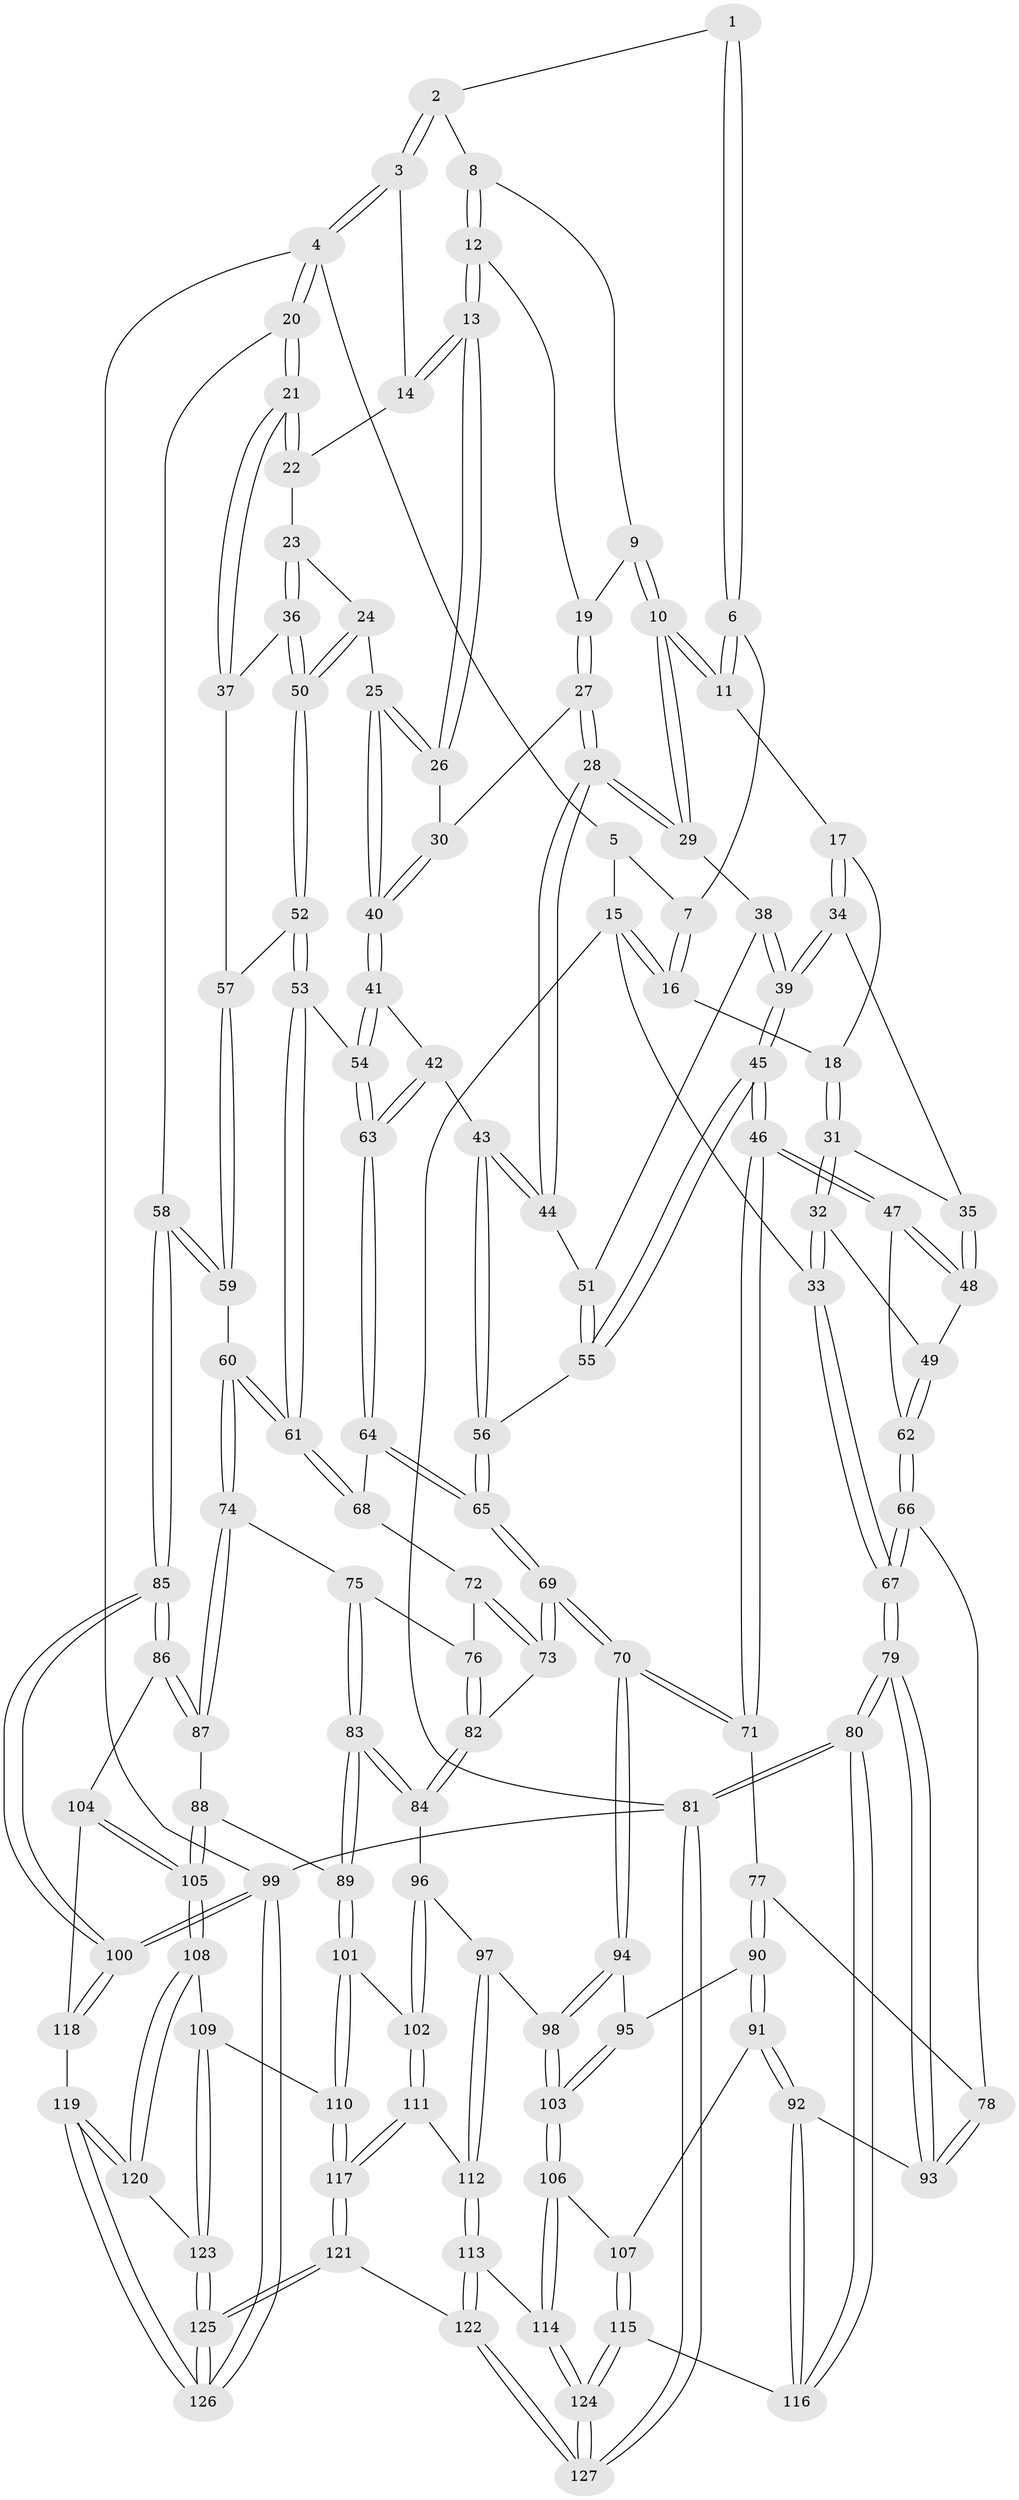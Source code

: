 // coarse degree distribution, {2: 0.07865168539325842, 3: 0.7415730337078652, 4: 0.0898876404494382, 5: 0.06741573033707865, 6: 0.02247191011235955}
// Generated by graph-tools (version 1.1) at 2025/54/03/04/25 22:54:19]
// undirected, 127 vertices, 314 edges
graph export_dot {
  node [color=gray90,style=filled];
  1 [pos="+0.296387868483004+0"];
  2 [pos="+0.4652956633227103+0"];
  3 [pos="+0.7792947730345043+0"];
  4 [pos="+1+0"];
  5 [pos="+0.16036634896857538+0"];
  6 [pos="+0.2842294433000737+0.04296552662486555"];
  7 [pos="+0.11125847082056917+0.04966091466027412"];
  8 [pos="+0.47269513616121117+0"];
  9 [pos="+0.4653527543756554+0.06273495240086796"];
  10 [pos="+0.32931284352550705+0.140912133157982"];
  11 [pos="+0.29744741628432897+0.11460739525545326"];
  12 [pos="+0.6115248290811585+0.08659548063789704"];
  13 [pos="+0.6411111137384665+0.09274852994567169"];
  14 [pos="+0.7724958125564336+0"];
  15 [pos="+0+0.03342328024220628"];
  16 [pos="+0.09133251146587322+0.09834034344762387"];
  17 [pos="+0.19615348190281887+0.14394622394302906"];
  18 [pos="+0.1026169883697031+0.11638539831283862"];
  19 [pos="+0.4928627302028715+0.08933206962110427"];
  20 [pos="+1+0.21741647189209412"];
  21 [pos="+1+0.20134556929378616"];
  22 [pos="+0.774458343052619+0"];
  23 [pos="+0.8047193958397589+0.13255580724428004"];
  24 [pos="+0.7104474481929869+0.22802325755717154"];
  25 [pos="+0.6766223205689053+0.22710401961142074"];
  26 [pos="+0.63540268499466+0.13867666227895056"];
  27 [pos="+0.5108438872314902+0.1976955555600114"];
  28 [pos="+0.4688102159501056+0.22960016329677085"];
  29 [pos="+0.3303483040908853+0.14468799195855686"];
  30 [pos="+0.523917391763401+0.19938952966418785"];
  31 [pos="+0.07788133406855956+0.22392695822222125"];
  32 [pos="+0+0.31258857462599904"];
  33 [pos="+0+0.3300916941154683"];
  34 [pos="+0.1905768343789718+0.23329328866067203"];
  35 [pos="+0.14656455096803692+0.25217490388417296"];
  36 [pos="+0.8798083871969636+0.21427405378358114"];
  37 [pos="+0.921527658387969+0.22762256939789013"];
  38 [pos="+0.31200611346615553+0.22587579902281815"];
  39 [pos="+0.2742833344162947+0.29214421285285747"];
  40 [pos="+0.6230390208120917+0.2913406980826946"];
  41 [pos="+0.6187175559644277+0.3147033094299339"];
  42 [pos="+0.4952194130463626+0.35554269467118543"];
  43 [pos="+0.49128519911786883+0.3551866615961157"];
  44 [pos="+0.4638274044197474+0.2592114229237137"];
  45 [pos="+0.27106079963511404+0.4107543395704699"];
  46 [pos="+0.24064186429840623+0.4421588303132501"];
  47 [pos="+0.21371423177410714+0.4356077393155354"];
  48 [pos="+0.1470652130710623+0.2565373180441695"];
  49 [pos="+0.0855282230918679+0.3664124519569184"];
  50 [pos="+0.7744853338303876+0.2891704657437061"];
  51 [pos="+0.39679413984734807+0.2776698678764539"];
  52 [pos="+0.7752207889460838+0.3373171748773506"];
  53 [pos="+0.7344813366706272+0.39911110256063065"];
  54 [pos="+0.6629062350318945+0.37485123760744277"];
  55 [pos="+0.33063567295386415+0.39984259075116757"];
  56 [pos="+0.43542967647602093+0.40180006984556155"];
  57 [pos="+0.8737504652098735+0.3453720006505044"];
  58 [pos="+1+0.48837797745369343"];
  59 [pos="+0.9383985174856743+0.47845634058325043"];
  60 [pos="+0.7968902842768637+0.5291321877115196"];
  61 [pos="+0.7873286799164665+0.5209347467000749"];
  62 [pos="+0.18907316948093164+0.43376439725650057"];
  63 [pos="+0.5878641110107544+0.4659667260066215"];
  64 [pos="+0.5877406291960113+0.46713821772996594"];
  65 [pos="+0.49585884576799283+0.5525063590469923"];
  66 [pos="+0+0.5939473866010585"];
  67 [pos="+0+0.6088739619737243"];
  68 [pos="+0.6664847797946701+0.5235343475030703"];
  69 [pos="+0.4826440947923454+0.6185921460705829"];
  70 [pos="+0.442432837469669+0.6453578065406499"];
  71 [pos="+0.26488265313142906+0.5492769374144457"];
  72 [pos="+0.643203581502895+0.5479017086442297"];
  73 [pos="+0.5307903675425548+0.6271451825908297"];
  74 [pos="+0.7906617769399338+0.5799652729344783"];
  75 [pos="+0.6767958155748518+0.6304098376394349"];
  76 [pos="+0.6586392734584301+0.628988141201681"];
  77 [pos="+0.20799192903827546+0.6237105317348951"];
  78 [pos="+0.13672649868805034+0.641638794452728"];
  79 [pos="+0+0.7589421551225233"];
  80 [pos="+0+1"];
  81 [pos="+0+1"];
  82 [pos="+0.5575582847602245+0.6407184404914136"];
  83 [pos="+0.6706813525523821+0.7486700084491386"];
  84 [pos="+0.6248216058779998+0.7238489402501589"];
  85 [pos="+1+0.6978307706752617"];
  86 [pos="+0.9204769007615842+0.7292059889429918"];
  87 [pos="+0.8172354532650511+0.6872926051386864"];
  88 [pos="+0.7879143319861268+0.7189422788515417"];
  89 [pos="+0.6761587569516794+0.754076183230426"];
  90 [pos="+0.2334359927425711+0.7456469010407772"];
  91 [pos="+0.21736084596111313+0.7829315355810136"];
  92 [pos="+0.15994464187332805+0.8043746867831554"];
  93 [pos="+0.10943749331823813+0.764191684055125"];
  94 [pos="+0.4405326052228933+0.6571152654567406"];
  95 [pos="+0.2418096621724172+0.7450252431819657"];
  96 [pos="+0.5585306591814656+0.7754036854228021"];
  97 [pos="+0.47044135629235834+0.7605423958627643"];
  98 [pos="+0.440430832221613+0.7372605973477133"];
  99 [pos="+1+1"];
  100 [pos="+1+0.9917741741708096"];
  101 [pos="+0.6622129933208262+0.8156099945124186"];
  102 [pos="+0.6056464326134436+0.8283586509128827"];
  103 [pos="+0.4022730528189004+0.7882594094412042"];
  104 [pos="+0.8845756113561953+0.8413828164876167"];
  105 [pos="+0.791587545967665+0.8609576812678676"];
  106 [pos="+0.37355664360751983+0.8561703188142686"];
  107 [pos="+0.23010404094038941+0.7972821016146898"];
  108 [pos="+0.7825234490512581+0.8740053278319123"];
  109 [pos="+0.7341178365302741+0.8812377680844365"];
  110 [pos="+0.6993417735984211+0.8784692654297144"];
  111 [pos="+0.5598642091590251+0.8713257529895124"];
  112 [pos="+0.5330366178006548+0.8672172899335536"];
  113 [pos="+0.5036468581907211+0.8948387912919785"];
  114 [pos="+0.3727893659719063+0.8935232790477777"];
  115 [pos="+0.2883833125593884+1"];
  116 [pos="+0.14771208649673206+0.8383523797590064"];
  117 [pos="+0.6259273918289844+0.9875222998706243"];
  118 [pos="+0.9008307327163431+0.8664393102065124"];
  119 [pos="+0.8655544265537736+0.9868531035574875"];
  120 [pos="+0.8128492358966949+0.9256028385081859"];
  121 [pos="+0.5954840520104493+1"];
  122 [pos="+0.5193699107390114+1"];
  123 [pos="+0.7471952208889839+0.9705426520485402"];
  124 [pos="+0.2893423680588559+1"];
  125 [pos="+0.6745043515138381+1"];
  126 [pos="+1+1"];
  127 [pos="+0.2830981675672018+1"];
  1 -- 2;
  1 -- 6;
  1 -- 6;
  2 -- 3;
  2 -- 3;
  2 -- 8;
  3 -- 4;
  3 -- 4;
  3 -- 14;
  4 -- 5;
  4 -- 20;
  4 -- 20;
  4 -- 99;
  5 -- 7;
  5 -- 15;
  6 -- 7;
  6 -- 11;
  6 -- 11;
  7 -- 16;
  7 -- 16;
  8 -- 9;
  8 -- 12;
  8 -- 12;
  9 -- 10;
  9 -- 10;
  9 -- 19;
  10 -- 11;
  10 -- 11;
  10 -- 29;
  10 -- 29;
  11 -- 17;
  12 -- 13;
  12 -- 13;
  12 -- 19;
  13 -- 14;
  13 -- 14;
  13 -- 26;
  13 -- 26;
  14 -- 22;
  15 -- 16;
  15 -- 16;
  15 -- 33;
  15 -- 81;
  16 -- 18;
  17 -- 18;
  17 -- 34;
  17 -- 34;
  18 -- 31;
  18 -- 31;
  19 -- 27;
  19 -- 27;
  20 -- 21;
  20 -- 21;
  20 -- 58;
  21 -- 22;
  21 -- 22;
  21 -- 37;
  21 -- 37;
  22 -- 23;
  23 -- 24;
  23 -- 36;
  23 -- 36;
  24 -- 25;
  24 -- 50;
  24 -- 50;
  25 -- 26;
  25 -- 26;
  25 -- 40;
  25 -- 40;
  26 -- 30;
  27 -- 28;
  27 -- 28;
  27 -- 30;
  28 -- 29;
  28 -- 29;
  28 -- 44;
  28 -- 44;
  29 -- 38;
  30 -- 40;
  30 -- 40;
  31 -- 32;
  31 -- 32;
  31 -- 35;
  32 -- 33;
  32 -- 33;
  32 -- 49;
  33 -- 67;
  33 -- 67;
  34 -- 35;
  34 -- 39;
  34 -- 39;
  35 -- 48;
  35 -- 48;
  36 -- 37;
  36 -- 50;
  36 -- 50;
  37 -- 57;
  38 -- 39;
  38 -- 39;
  38 -- 51;
  39 -- 45;
  39 -- 45;
  40 -- 41;
  40 -- 41;
  41 -- 42;
  41 -- 54;
  41 -- 54;
  42 -- 43;
  42 -- 63;
  42 -- 63;
  43 -- 44;
  43 -- 44;
  43 -- 56;
  43 -- 56;
  44 -- 51;
  45 -- 46;
  45 -- 46;
  45 -- 55;
  45 -- 55;
  46 -- 47;
  46 -- 47;
  46 -- 71;
  46 -- 71;
  47 -- 48;
  47 -- 48;
  47 -- 62;
  48 -- 49;
  49 -- 62;
  49 -- 62;
  50 -- 52;
  50 -- 52;
  51 -- 55;
  51 -- 55;
  52 -- 53;
  52 -- 53;
  52 -- 57;
  53 -- 54;
  53 -- 61;
  53 -- 61;
  54 -- 63;
  54 -- 63;
  55 -- 56;
  56 -- 65;
  56 -- 65;
  57 -- 59;
  57 -- 59;
  58 -- 59;
  58 -- 59;
  58 -- 85;
  58 -- 85;
  59 -- 60;
  60 -- 61;
  60 -- 61;
  60 -- 74;
  60 -- 74;
  61 -- 68;
  61 -- 68;
  62 -- 66;
  62 -- 66;
  63 -- 64;
  63 -- 64;
  64 -- 65;
  64 -- 65;
  64 -- 68;
  65 -- 69;
  65 -- 69;
  66 -- 67;
  66 -- 67;
  66 -- 78;
  67 -- 79;
  67 -- 79;
  68 -- 72;
  69 -- 70;
  69 -- 70;
  69 -- 73;
  69 -- 73;
  70 -- 71;
  70 -- 71;
  70 -- 94;
  70 -- 94;
  71 -- 77;
  72 -- 73;
  72 -- 73;
  72 -- 76;
  73 -- 82;
  74 -- 75;
  74 -- 87;
  74 -- 87;
  75 -- 76;
  75 -- 83;
  75 -- 83;
  76 -- 82;
  76 -- 82;
  77 -- 78;
  77 -- 90;
  77 -- 90;
  78 -- 93;
  78 -- 93;
  79 -- 80;
  79 -- 80;
  79 -- 93;
  79 -- 93;
  80 -- 81;
  80 -- 81;
  80 -- 116;
  80 -- 116;
  81 -- 127;
  81 -- 127;
  81 -- 99;
  82 -- 84;
  82 -- 84;
  83 -- 84;
  83 -- 84;
  83 -- 89;
  83 -- 89;
  84 -- 96;
  85 -- 86;
  85 -- 86;
  85 -- 100;
  85 -- 100;
  86 -- 87;
  86 -- 87;
  86 -- 104;
  87 -- 88;
  88 -- 89;
  88 -- 105;
  88 -- 105;
  89 -- 101;
  89 -- 101;
  90 -- 91;
  90 -- 91;
  90 -- 95;
  91 -- 92;
  91 -- 92;
  91 -- 107;
  92 -- 93;
  92 -- 116;
  92 -- 116;
  94 -- 95;
  94 -- 98;
  94 -- 98;
  95 -- 103;
  95 -- 103;
  96 -- 97;
  96 -- 102;
  96 -- 102;
  97 -- 98;
  97 -- 112;
  97 -- 112;
  98 -- 103;
  98 -- 103;
  99 -- 100;
  99 -- 100;
  99 -- 126;
  99 -- 126;
  100 -- 118;
  100 -- 118;
  101 -- 102;
  101 -- 110;
  101 -- 110;
  102 -- 111;
  102 -- 111;
  103 -- 106;
  103 -- 106;
  104 -- 105;
  104 -- 105;
  104 -- 118;
  105 -- 108;
  105 -- 108;
  106 -- 107;
  106 -- 114;
  106 -- 114;
  107 -- 115;
  107 -- 115;
  108 -- 109;
  108 -- 120;
  108 -- 120;
  109 -- 110;
  109 -- 123;
  109 -- 123;
  110 -- 117;
  110 -- 117;
  111 -- 112;
  111 -- 117;
  111 -- 117;
  112 -- 113;
  112 -- 113;
  113 -- 114;
  113 -- 122;
  113 -- 122;
  114 -- 124;
  114 -- 124;
  115 -- 116;
  115 -- 124;
  115 -- 124;
  117 -- 121;
  117 -- 121;
  118 -- 119;
  119 -- 120;
  119 -- 120;
  119 -- 126;
  119 -- 126;
  120 -- 123;
  121 -- 122;
  121 -- 125;
  121 -- 125;
  122 -- 127;
  122 -- 127;
  123 -- 125;
  123 -- 125;
  124 -- 127;
  124 -- 127;
  125 -- 126;
  125 -- 126;
}
